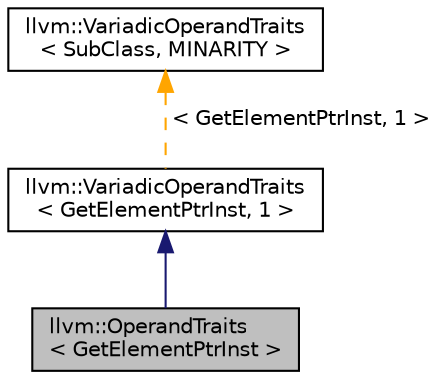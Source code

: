 digraph "llvm::OperandTraits&lt; GetElementPtrInst &gt;"
{
 // LATEX_PDF_SIZE
  bgcolor="transparent";
  edge [fontname="Helvetica",fontsize="10",labelfontname="Helvetica",labelfontsize="10"];
  node [fontname="Helvetica",fontsize="10",shape="box"];
  Node1 [label="llvm::OperandTraits\l\< GetElementPtrInst \>",height=0.2,width=0.4,color="black", fillcolor="grey75", style="filled", fontcolor="black",tooltip=" "];
  Node2 -> Node1 [dir="back",color="midnightblue",fontsize="10",style="solid",fontname="Helvetica"];
  Node2 [label="llvm::VariadicOperandTraits\l\< GetElementPtrInst, 1 \>",height=0.2,width=0.4,color="black",URL="$structllvm_1_1VariadicOperandTraits.html",tooltip=" "];
  Node3 -> Node2 [dir="back",color="orange",fontsize="10",style="dashed",label=" \< GetElementPtrInst, 1 \>" ,fontname="Helvetica"];
  Node3 [label="llvm::VariadicOperandTraits\l\< SubClass, MINARITY \>",height=0.2,width=0.4,color="black",URL="$structllvm_1_1VariadicOperandTraits.html",tooltip="VariadicOperandTraits - determine the allocation regime of the Use array when it is a prefix to the U..."];
}
